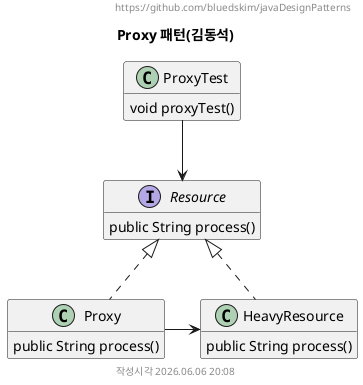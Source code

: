 @startuml Proxy 패턴(김동석)

hide empty members
hide empty methods

title Proxy 패턴(김동석)
header https://github.com/bluedskim/javaDesignPatterns
footer 작성시각 %date("yyyy.MM.dd' 'HH:mm")


interface Resource {
	public String process()
}

class HeavyResource {
	public String process()
}

class Proxy {
	public String process()
}

class ProxyTest {
	void proxyTest()
}

Resource <|.. HeavyResource
Resource <|.. Proxy
Proxy -> HeavyResource

ProxyTest --> Resource

@enduml